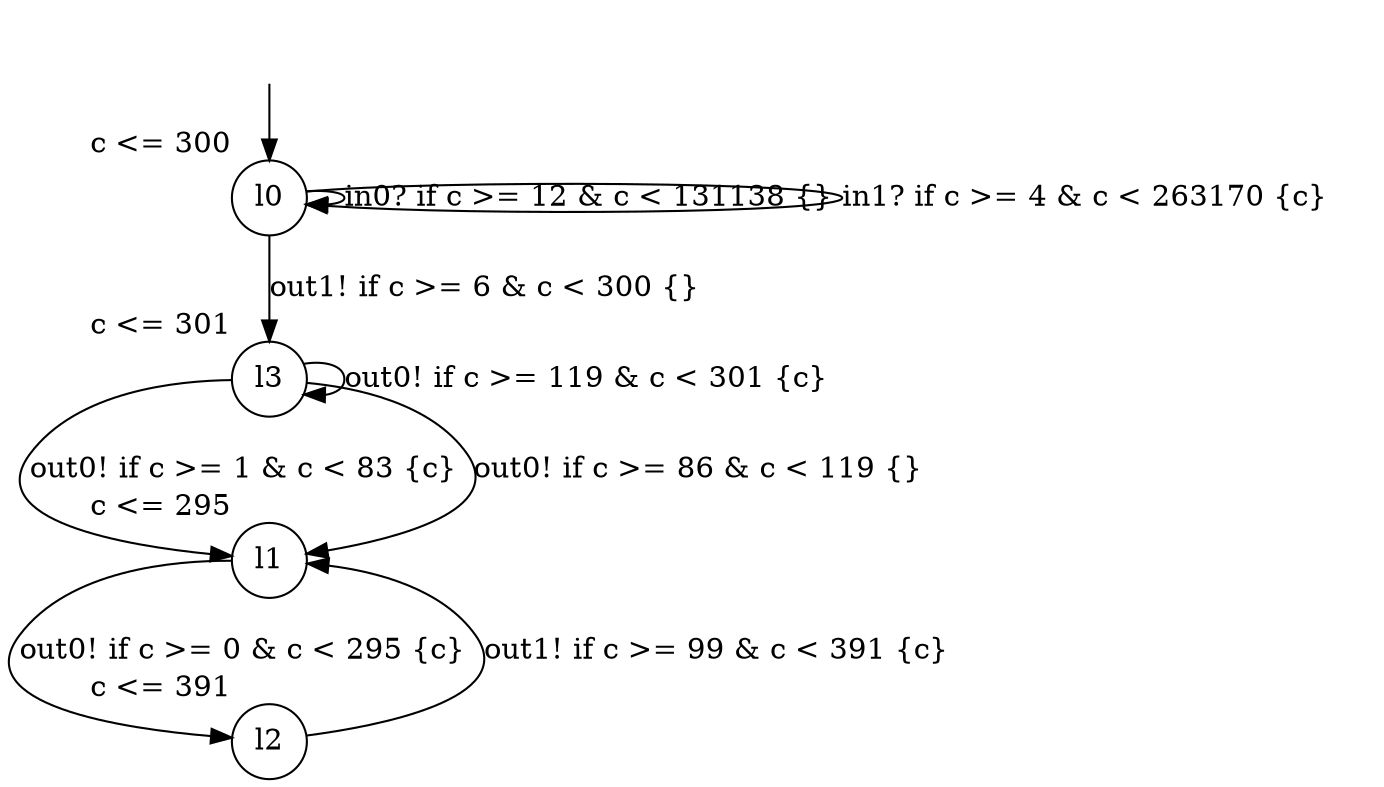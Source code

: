 digraph g {
__start0 [label="" shape="none"];
l0 [shape="circle" margin=0 label="l0", xlabel="c <= 300"];
l1 [shape="circle" margin=0 label="l1", xlabel="c <= 295"];
l2 [shape="circle" margin=0 label="l2", xlabel="c <= 391"];
l3 [shape="circle" margin=0 label="l3", xlabel="c <= 301"];
l0 -> l0 [label="in0? if c >= 12 & c < 131138 {} "];
l0 -> l0 [label="in1? if c >= 4 & c < 263170 {c} "];
l0 -> l3 [label="out1! if c >= 6 & c < 300 {} "];
l1 -> l2 [label="out0! if c >= 0 & c < 295 {c} "];
l2 -> l1 [label="out1! if c >= 99 & c < 391 {c} "];
l3 -> l1 [label="out0! if c >= 1 & c < 83 {c} "];
l3 -> l1 [label="out0! if c >= 86 & c < 119 {} "];
l3 -> l3 [label="out0! if c >= 119 & c < 301 {c} "];
__start0 -> l0;
}
